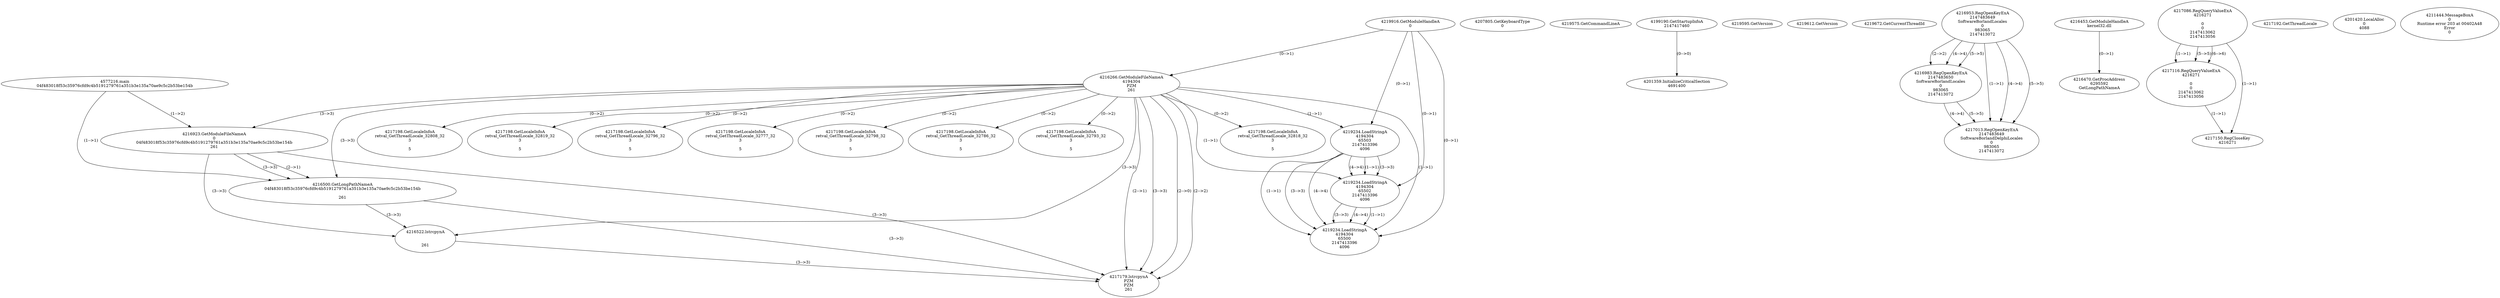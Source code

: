 // Global SCDG with merge call
digraph {
	0 [label="4577216.main
04f483018f53c35976cfd9c4b5191279761a351b3e135a70ae9c5c2b53be154b"]
	1 [label="4219916.GetModuleHandleA
0"]
	2 [label="4207805.GetKeyboardType
0"]
	3 [label="4219575.GetCommandLineA
"]
	4 [label="4199190.GetStartupInfoA
2147417460"]
	5 [label="4219595.GetVersion
"]
	6 [label="4219612.GetVersion
"]
	7 [label="4219672.GetCurrentThreadId
"]
	8 [label="4216266.GetModuleFileNameA
4194304
PZM
261"]
	1 -> 8 [label="(0-->1)"]
	9 [label="4216923.GetModuleFileNameA
0
04f483018f53c35976cfd9c4b5191279761a351b3e135a70ae9c5c2b53be154b
261"]
	0 -> 9 [label="(1-->2)"]
	8 -> 9 [label="(3-->3)"]
	10 [label="4216953.RegOpenKeyExA
2147483649
Software\Borland\Locales
0
983065
2147413072"]
	11 [label="4216983.RegOpenKeyExA
2147483650
Software\Borland\Locales
0
983065
2147413072"]
	10 -> 11 [label="(2-->2)"]
	10 -> 11 [label="(4-->4)"]
	10 -> 11 [label="(5-->5)"]
	12 [label="4217013.RegOpenKeyExA
2147483649
Software\Borland\Delphi\Locales
0
983065
2147413072"]
	10 -> 12 [label="(1-->1)"]
	10 -> 12 [label="(4-->4)"]
	11 -> 12 [label="(4-->4)"]
	10 -> 12 [label="(5-->5)"]
	11 -> 12 [label="(5-->5)"]
	13 [label="4216453.GetModuleHandleA
kernel32.dll"]
	14 [label="4216470.GetProcAddress
6295592
GetLongPathNameA"]
	13 -> 14 [label="(0-->1)"]
	15 [label="4216500.GetLongPathNameA
04f483018f53c35976cfd9c4b5191279761a351b3e135a70ae9c5c2b53be154b

261"]
	0 -> 15 [label="(1-->1)"]
	9 -> 15 [label="(2-->1)"]
	8 -> 15 [label="(3-->3)"]
	9 -> 15 [label="(3-->3)"]
	16 [label="4216522.lstrcpynA


261"]
	8 -> 16 [label="(3-->3)"]
	9 -> 16 [label="(3-->3)"]
	15 -> 16 [label="(3-->3)"]
	17 [label="4217086.RegQueryValueExA
4216271

0
0
2147413062
2147413056"]
	18 [label="4217116.RegQueryValueExA
4216271

0
0
2147413062
2147413056"]
	17 -> 18 [label="(1-->1)"]
	17 -> 18 [label="(5-->5)"]
	17 -> 18 [label="(6-->6)"]
	19 [label="4217150.RegCloseKey
4216271"]
	17 -> 19 [label="(1-->1)"]
	18 -> 19 [label="(1-->1)"]
	20 [label="4217179.lstrcpynA
PZM
PZM
261"]
	8 -> 20 [label="(2-->1)"]
	8 -> 20 [label="(2-->2)"]
	8 -> 20 [label="(3-->3)"]
	9 -> 20 [label="(3-->3)"]
	15 -> 20 [label="(3-->3)"]
	16 -> 20 [label="(3-->3)"]
	8 -> 20 [label="(2-->0)"]
	21 [label="4217192.GetThreadLocale
"]
	22 [label="4217198.GetLocaleInfoA
retval_GetThreadLocale_32818_32
3

5"]
	8 -> 22 [label="(0-->2)"]
	23 [label="4219234.LoadStringA
4194304
65503
2147413396
4096"]
	1 -> 23 [label="(0-->1)"]
	8 -> 23 [label="(1-->1)"]
	24 [label="4219234.LoadStringA
4194304
65502
2147413396
4096"]
	1 -> 24 [label="(0-->1)"]
	8 -> 24 [label="(1-->1)"]
	23 -> 24 [label="(1-->1)"]
	23 -> 24 [label="(3-->3)"]
	23 -> 24 [label="(4-->4)"]
	25 [label="4219234.LoadStringA
4194304
65500
2147413396
4096"]
	1 -> 25 [label="(0-->1)"]
	8 -> 25 [label="(1-->1)"]
	23 -> 25 [label="(1-->1)"]
	24 -> 25 [label="(1-->1)"]
	23 -> 25 [label="(3-->3)"]
	24 -> 25 [label="(3-->3)"]
	23 -> 25 [label="(4-->4)"]
	24 -> 25 [label="(4-->4)"]
	26 [label="4217198.GetLocaleInfoA
retval_GetThreadLocale_32808_32
3

5"]
	8 -> 26 [label="(0-->2)"]
	27 [label="4217198.GetLocaleInfoA
retval_GetThreadLocale_32819_32
3

5"]
	8 -> 27 [label="(0-->2)"]
	28 [label="4217198.GetLocaleInfoA
retval_GetThreadLocale_32796_32
3

5"]
	8 -> 28 [label="(0-->2)"]
	29 [label="4201359.InitializeCriticalSection
4691400"]
	4 -> 29 [label="(0-->0)"]
	30 [label="4201420.LocalAlloc
0
4088"]
	31 [label="4211444.MessageBoxA
0
Runtime error 203 at 00402A48
Error
0"]
	32 [label="4217198.GetLocaleInfoA
retval_GetThreadLocale_32777_32
3

5"]
	8 -> 32 [label="(0-->2)"]
	33 [label="4217198.GetLocaleInfoA
retval_GetThreadLocale_32798_32
3

5"]
	8 -> 33 [label="(0-->2)"]
	34 [label="4217198.GetLocaleInfoA
retval_GetThreadLocale_32786_32
3

5"]
	8 -> 34 [label="(0-->2)"]
	35 [label="4217198.GetLocaleInfoA
retval_GetThreadLocale_32793_32
3

5"]
	8 -> 35 [label="(0-->2)"]
}
